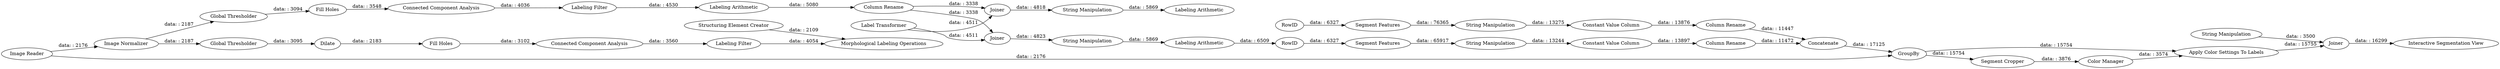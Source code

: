 digraph {
	"1024959206702092974_181" [label=GroupBy]
	"-8485552485355844097_197" [label="Constant Value Column"]
	"-3542206193302163687_174" [label="String Manipulation"]
	"-3542206193302163687_92" [label="Labeling Arithmetic"]
	"-7462369820017054086_42" [label="Image Normalizer"]
	"-3542206193302163687_167" [label="Column Rename"]
	"-8485552485355844097_183" [label="String Manipulation"]
	"-7462369820017054086_48" [label="Morphological Labeling Operations"]
	"-3542206193302163687_175" [label="String Manipulation"]
	"-8485552485355844097_199" [label="Column Rename"]
	"-3542206193302163687_124" [label="Label Transformer"]
	"-3542206193302163687_173" [label="Labeling Arithmetic"]
	"-7462369820017054086_47" [label="Labeling Filter"]
	"-8485552485355844097_164" [label=RowID]
	"-7462369820017054086_56" [label="Fill Holes"]
	"1024959206702092974_175" [label="String Manipulation"]
	"-7462369820017054086_49" [label="Structuring Element Creator"]
	"1024959206702092974_204" [label=Joiner]
	"-8485552485355844097_198" [label=Concatenate]
	"-8485552485355844097_170" [label=RowID]
	"1024959206702092974_191" [label="Segment Cropper"]
	"2399707410831186063_205" [label="Interactive Segmentation View"]
	"-8485552485355844097_194" [label="Column Rename"]
	"-7462369820017054086_52" [label="Connected Component Analysis"]
	"-3542206193302163687_168" [label="Labeling Arithmetic"]
	"-8485552485355844097_196" [label="Constant Value Column"]
	"-7462369820017054086_53" [label="Labeling Filter"]
	"2399707410831186063_36" [label="Image Reader"]
	"-8485552485355844097_171" [label="Segment Features"]
	"1024959206702092974_192" [label="Apply Color Settings To Labels"]
	"-8485552485355844097_172" [label="String Manipulation"]
	"-7462369820017054086_57" [label="Connected Component Analysis"]
	"-7462369820017054086_58" [label="Fill Holes"]
	"-7462369820017054086_54" [label=Dilate]
	"1024959206702092974_190" [label="Color Manager"]
	"-3542206193302163687_169" [label=Joiner]
	"-7462369820017054086_41" [label="Global Thresholder"]
	"-7462369820017054086_50" [label="Global Thresholder"]
	"-3542206193302163687_165" [label=Joiner]
	"-8485552485355844097_81" [label="Segment Features"]
	"-7462369820017054086_53" -> "-3542206193302163687_168" [label="data: : 4530"]
	"-7462369820017054086_47" -> "-7462369820017054086_48" [label="data: : 4054"]
	"-3542206193302163687_167" -> "-3542206193302163687_165" [label="data: : 3338"]
	"-8485552485355844097_170" -> "-8485552485355844097_171" [label="data: : 6327"]
	"-7462369820017054086_41" -> "-7462369820017054086_54" [label="data: : 3095"]
	"-8485552485355844097_171" -> "-8485552485355844097_172" [label="data: : 76365"]
	"-3542206193302163687_167" -> "-3542206193302163687_169" [label="data: : 3338"]
	"-7462369820017054086_42" -> "-7462369820017054086_50" [label="data: : 2187"]
	"1024959206702092974_181" -> "1024959206702092974_191" [label="data: : 15754"]
	"-8485552485355844097_197" -> "-8485552485355844097_194" [label="data: : 13876"]
	"-3542206193302163687_124" -> "-3542206193302163687_169" [label="data: : 4511"]
	"-8485552485355844097_164" -> "-8485552485355844097_81" [label="data: : 6327"]
	"-3542206193302163687_124" -> "-3542206193302163687_165" [label="data: : 4511"]
	"-8485552485355844097_199" -> "-8485552485355844097_198" [label="data: : 11472"]
	"-8485552485355844097_198" -> "1024959206702092974_181" [label="data: : 17125"]
	"-8485552485355844097_194" -> "-8485552485355844097_198" [label="data: : 11447"]
	"-7462369820017054086_56" -> "-7462369820017054086_57" [label="data: : 3102"]
	"-7462369820017054086_42" -> "-7462369820017054086_41" [label="data: : 2187"]
	"-8485552485355844097_81" -> "-8485552485355844097_183" [label="data: : 65917"]
	"-3542206193302163687_168" -> "-3542206193302163687_167" [label="data: : 5080"]
	"-7462369820017054086_52" -> "-7462369820017054086_53" [label="data: : 4036"]
	"-3542206193302163687_174" -> "-3542206193302163687_173" [label="data: : 5869"]
	"-8485552485355844097_172" -> "-8485552485355844097_197" [label="data: : 13275"]
	"-3542206193302163687_173" -> "-8485552485355844097_164" [label="data: : 6509"]
	"-7462369820017054086_50" -> "-7462369820017054086_58" [label="data: : 3094"]
	"-7462369820017054086_57" -> "-7462369820017054086_47" [label="data: : 3560"]
	"-3542206193302163687_165" -> "-3542206193302163687_175" [label="data: : 4818"]
	"1024959206702092974_181" -> "1024959206702092974_192" [label="data: : 15754"]
	"-7462369820017054086_49" -> "-7462369820017054086_48" [label="data: : 2109"]
	"1024959206702092974_191" -> "1024959206702092974_190" [label="data: : 3876"]
	"1024959206702092974_192" -> "1024959206702092974_204" [label="data: : 15755"]
	"-8485552485355844097_196" -> "-8485552485355844097_199" [label="data: : 13897"]
	"-3542206193302163687_175" -> "-3542206193302163687_92" [label="data: : 5869"]
	"1024959206702092974_175" -> "1024959206702092974_204" [label="data: : 3500"]
	"2399707410831186063_36" -> "1024959206702092974_181" [label="data: : 2176"]
	"-3542206193302163687_169" -> "-3542206193302163687_174" [label="data: : 4823"]
	"-7462369820017054086_58" -> "-7462369820017054086_52" [label="data: : 3548"]
	"2399707410831186063_36" -> "-7462369820017054086_42" [label="data: : 2176"]
	"1024959206702092974_190" -> "1024959206702092974_192" [label="data: : 3574"]
	"1024959206702092974_204" -> "2399707410831186063_205" [label="data: : 16299"]
	"-8485552485355844097_183" -> "-8485552485355844097_196" [label="data: : 13244"]
	"-7462369820017054086_54" -> "-7462369820017054086_56" [label="data: : 2183"]
	rankdir=LR
}
